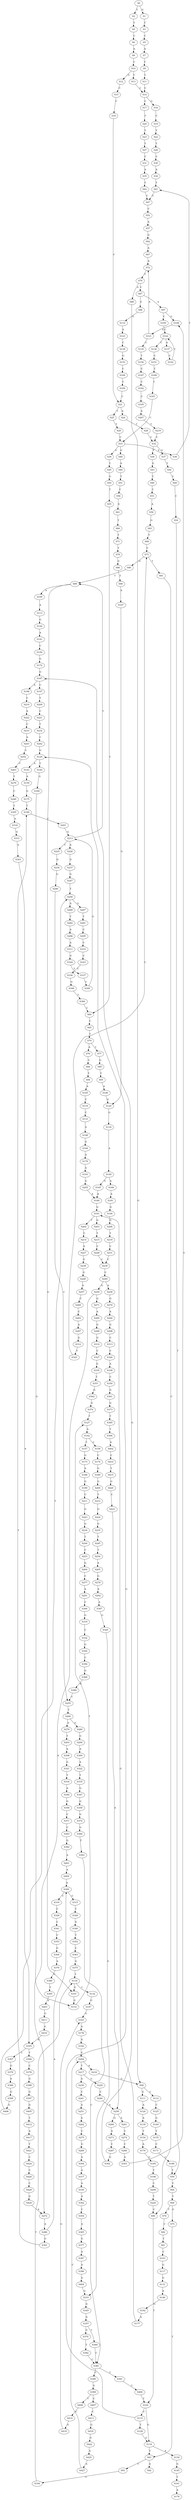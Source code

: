 strict digraph  {
	S0 -> S1 [ label = G ];
	S0 -> S2 [ label = T ];
	S1 -> S3 [ label = T ];
	S2 -> S4 [ label = T ];
	S3 -> S5 [ label = C ];
	S4 -> S6 [ label = C ];
	S5 -> S7 [ label = A ];
	S6 -> S8 [ label = A ];
	S7 -> S9 [ label = C ];
	S8 -> S10 [ label = C ];
	S9 -> S11 [ label = T ];
	S10 -> S12 [ label = G ];
	S10 -> S13 [ label = T ];
	S11 -> S14 [ label = C ];
	S12 -> S15 [ label = C ];
	S13 -> S14 [ label = C ];
	S14 -> S16 [ label = G ];
	S14 -> S17 [ label = C ];
	S15 -> S18 [ label = C ];
	S16 -> S19 [ label = C ];
	S17 -> S20 [ label = T ];
	S18 -> S21 [ label = C ];
	S19 -> S22 [ label = T ];
	S20 -> S23 [ label = T ];
	S21 -> S24 [ label = A ];
	S21 -> S25 [ label = T ];
	S22 -> S26 [ label = T ];
	S23 -> S27 [ label = T ];
	S24 -> S28 [ label = T ];
	S25 -> S29 [ label = T ];
	S26 -> S30 [ label = C ];
	S27 -> S31 [ label = C ];
	S28 -> S32 [ label = C ];
	S29 -> S33 [ label = C ];
	S30 -> S34 [ label = A ];
	S31 -> S35 [ label = A ];
	S32 -> S36 [ label = T ];
	S32 -> S37 [ label = G ];
	S33 -> S38 [ label = A ];
	S33 -> S39 [ label = C ];
	S33 -> S40 [ label = G ];
	S34 -> S41 [ label = T ];
	S35 -> S42 [ label = T ];
	S36 -> S43 [ label = G ];
	S37 -> S44 [ label = T ];
	S38 -> S41 [ label = T ];
	S39 -> S45 [ label = T ];
	S40 -> S46 [ label = A ];
	S41 -> S47 [ label = C ];
	S42 -> S47 [ label = C ];
	S43 -> S48 [ label = C ];
	S44 -> S49 [ label = C ];
	S45 -> S50 [ label = G ];
	S46 -> S51 [ label = T ];
	S47 -> S52 [ label = C ];
	S48 -> S53 [ label = C ];
	S49 -> S54 [ label = C ];
	S50 -> S55 [ label = T ];
	S51 -> S56 [ label = C ];
	S52 -> S57 [ label = A ];
	S53 -> S58 [ label = A ];
	S54 -> S59 [ label = T ];
	S55 -> S60 [ label = C ];
	S56 -> S61 [ label = G ];
	S57 -> S62 [ label = G ];
	S58 -> S63 [ label = G ];
	S59 -> S64 [ label = C ];
	S60 -> S65 [ label = C ];
	S61 -> S66 [ label = T ];
	S62 -> S67 [ label = A ];
	S63 -> S68 [ label = T ];
	S64 -> S69 [ label = T ];
	S65 -> S70 [ label = T ];
	S66 -> S71 [ label = T ];
	S67 -> S72 [ label = A ];
	S68 -> S73 [ label = C ];
	S69 -> S74 [ label = T ];
	S69 -> S75 [ label = G ];
	S70 -> S76 [ label = A ];
	S70 -> S77 [ label = T ];
	S71 -> S78 [ label = T ];
	S72 -> S79 [ label = C ];
	S73 -> S80 [ label = G ];
	S73 -> S81 [ label = T ];
	S74 -> S82 [ label = C ];
	S75 -> S83 [ label = T ];
	S76 -> S84 [ label = C ];
	S77 -> S85 [ label = G ];
	S78 -> S86 [ label = G ];
	S79 -> S87 [ label = C ];
	S79 -> S88 [ label = A ];
	S80 -> S89 [ label = T ];
	S81 -> S90 [ label = C ];
	S82 -> S91 [ label = T ];
	S83 -> S92 [ label = A ];
	S83 -> S93 [ label = C ];
	S84 -> S94 [ label = T ];
	S85 -> S95 [ label = T ];
	S86 -> S96 [ label = T ];
	S87 -> S97 [ label = A ];
	S87 -> S98 [ label = G ];
	S88 -> S99 [ label = G ];
	S89 -> S100 [ label = A ];
	S89 -> S101 [ label = G ];
	S90 -> S102 [ label = T ];
	S91 -> S103 [ label = C ];
	S93 -> S104 [ label = G ];
	S94 -> S105 [ label = A ];
	S95 -> S106 [ label = A ];
	S96 -> S107 [ label = A ];
	S97 -> S108 [ label = G ];
	S97 -> S109 [ label = C ];
	S98 -> S110 [ label = G ];
	S99 -> S111 [ label = G ];
	S99 -> S112 [ label = C ];
	S100 -> S113 [ label = A ];
	S101 -> S114 [ label = G ];
	S102 -> S115 [ label = C ];
	S102 -> S116 [ label = G ];
	S103 -> S117 [ label = G ];
	S104 -> S118 [ label = T ];
	S105 -> S119 [ label = C ];
	S106 -> S120 [ label = G ];
	S107 -> S120 [ label = G ];
	S108 -> S121 [ label = A ];
	S109 -> S122 [ label = C ];
	S110 -> S123 [ label = A ];
	S111 -> S124 [ label = A ];
	S112 -> S125 [ label = C ];
	S113 -> S126 [ label = G ];
	S114 -> S127 [ label = T ];
	S115 -> S128 [ label = T ];
	S115 -> S129 [ label = G ];
	S116 -> S130 [ label = A ];
	S116 -> S83 [ label = T ];
	S117 -> S131 [ label = G ];
	S118 -> S132 [ label = C ];
	S118 -> S101 [ label = G ];
	S119 -> S133 [ label = C ];
	S120 -> S134 [ label = G ];
	S121 -> S135 [ label = C ];
	S121 -> S72 [ label = A ];
	S122 -> S136 [ label = C ];
	S122 -> S137 [ label = A ];
	S123 -> S138 [ label = C ];
	S124 -> S139 [ label = A ];
	S125 -> S140 [ label = G ];
	S126 -> S141 [ label = A ];
	S127 -> S142 [ label = A ];
	S128 -> S116 [ label = G ];
	S129 -> S143 [ label = A ];
	S129 -> S144 [ label = T ];
	S130 -> S145 [ label = G ];
	S131 -> S146 [ label = A ];
	S132 -> S147 [ label = G ];
	S133 -> S148 [ label = A ];
	S134 -> S149 [ label = A ];
	S135 -> S150 [ label = T ];
	S136 -> S151 [ label = C ];
	S137 -> S152 [ label = C ];
	S138 -> S153 [ label = G ];
	S139 -> S154 [ label = T ];
	S140 -> S155 [ label = T ];
	S141 -> S156 [ label = C ];
	S142 -> S157 [ label = T ];
	S142 -> S158 [ label = C ];
	S143 -> S159 [ label = A ];
	S144 -> S160 [ label = G ];
	S145 -> S161 [ label = T ];
	S146 -> S162 [ label = G ];
	S147 -> S163 [ label = G ];
	S148 -> S164 [ label = G ];
	S149 -> S165 [ label = G ];
	S149 -> S166 [ label = A ];
	S150 -> S167 [ label = C ];
	S151 -> S168 [ label = T ];
	S152 -> S122 [ label = C ];
	S153 -> S169 [ label = C ];
	S154 -> S170 [ label = A ];
	S155 -> S171 [ label = C ];
	S156 -> S172 [ label = G ];
	S157 -> S173 [ label = G ];
	S158 -> S174 [ label = C ];
	S159 -> S175 [ label = G ];
	S160 -> S114 [ label = G ];
	S161 -> S176 [ label = A ];
	S162 -> S177 [ label = A ];
	S163 -> S178 [ label = A ];
	S164 -> S179 [ label = G ];
	S165 -> S180 [ label = A ];
	S166 -> S181 [ label = A ];
	S167 -> S182 [ label = C ];
	S168 -> S183 [ label = T ];
	S169 -> S184 [ label = C ];
	S170 -> S185 [ label = G ];
	S171 -> S186 [ label = C ];
	S172 -> S187 [ label = G ];
	S173 -> S188 [ label = A ];
	S174 -> S189 [ label = G ];
	S175 -> S190 [ label = T ];
	S177 -> S191 [ label = G ];
	S178 -> S192 [ label = A ];
	S179 -> S193 [ label = A ];
	S180 -> S191 [ label = G ];
	S181 -> S194 [ label = G ];
	S182 -> S195 [ label = C ];
	S183 -> S33 [ label = C ];
	S184 -> S21 [ label = C ];
	S185 -> S196 [ label = T ];
	S186 -> S59 [ label = T ];
	S187 -> S197 [ label = C ];
	S187 -> S198 [ label = A ];
	S188 -> S199 [ label = G ];
	S189 -> S200 [ label = G ];
	S190 -> S201 [ label = C ];
	S191 -> S202 [ label = T ];
	S191 -> S203 [ label = G ];
	S192 -> S204 [ label = C ];
	S193 -> S205 [ label = G ];
	S194 -> S206 [ label = G ];
	S195 -> S207 [ label = A ];
	S196 -> S208 [ label = C ];
	S197 -> S209 [ label = T ];
	S198 -> S210 [ label = C ];
	S199 -> S211 [ label = C ];
	S200 -> S212 [ label = T ];
	S201 -> S213 [ label = G ];
	S202 -> S214 [ label = C ];
	S203 -> S215 [ label = T ];
	S204 -> S216 [ label = A ];
	S204 -> S217 [ label = T ];
	S205 -> S180 [ label = A ];
	S206 -> S218 [ label = T ];
	S207 -> S219 [ label = T ];
	S208 -> S220 [ label = T ];
	S209 -> S221 [ label = C ];
	S210 -> S222 [ label = A ];
	S211 -> S223 [ label = G ];
	S212 -> S224 [ label = G ];
	S213 -> S225 [ label = C ];
	S213 -> S89 [ label = T ];
	S213 -> S226 [ label = A ];
	S214 -> S227 [ label = A ];
	S215 -> S228 [ label = C ];
	S216 -> S99 [ label = G ];
	S217 -> S229 [ label = G ];
	S217 -> S230 [ label = A ];
	S218 -> S231 [ label = C ];
	S219 -> S32 [ label = C ];
	S220 -> S90 [ label = C ];
	S221 -> S232 [ label = T ];
	S222 -> S233 [ label = C ];
	S223 -> S234 [ label = G ];
	S224 -> S235 [ label = G ];
	S225 -> S236 [ label = G ];
	S226 -> S237 [ label = G ];
	S227 -> S238 [ label = G ];
	S228 -> S239 [ label = C ];
	S229 -> S240 [ label = C ];
	S230 -> S241 [ label = C ];
	S231 -> S239 [ label = C ];
	S232 -> S242 [ label = C ];
	S233 -> S243 [ label = A ];
	S234 -> S244 [ label = T ];
	S235 -> S245 [ label = T ];
	S236 -> S246 [ label = G ];
	S237 -> S247 [ label = G ];
	S238 -> S248 [ label = G ];
	S239 -> S249 [ label = C ];
	S240 -> S250 [ label = A ];
	S241 -> S251 [ label = A ];
	S242 -> S129 [ label = G ];
	S243 -> S252 [ label = C ];
	S244 -> S253 [ label = C ];
	S245 -> S254 [ label = T ];
	S246 -> S255 [ label = C ];
	S247 -> S256 [ label = T ];
	S248 -> S257 [ label = A ];
	S249 -> S258 [ label = A ];
	S249 -> S259 [ label = G ];
	S250 -> S260 [ label = G ];
	S250 -> S261 [ label = A ];
	S251 -> S262 [ label = A ];
	S252 -> S263 [ label = C ];
	S253 -> S264 [ label = G ];
	S254 -> S265 [ label = A ];
	S255 -> S266 [ label = T ];
	S256 -> S267 [ label = G ];
	S256 -> S268 [ label = A ];
	S257 -> S269 [ label = C ];
	S258 -> S270 [ label = G ];
	S259 -> S271 [ label = G ];
	S259 -> S272 [ label = A ];
	S260 -> S273 [ label = A ];
	S261 -> S274 [ label = C ];
	S262 -> S275 [ label = C ];
	S263 -> S276 [ label = T ];
	S264 -> S277 [ label = C ];
	S265 -> S278 [ label = G ];
	S266 -> S279 [ label = A ];
	S266 -> S280 [ label = G ];
	S267 -> S281 [ label = T ];
	S268 -> S282 [ label = T ];
	S269 -> S283 [ label = C ];
	S270 -> S284 [ label = A ];
	S271 -> S285 [ label = A ];
	S272 -> S286 [ label = A ];
	S273 -> S287 [ label = C ];
	S274 -> S288 [ label = C ];
	S275 -> S289 [ label = G ];
	S276 -> S290 [ label = C ];
	S277 -> S291 [ label = A ];
	S278 -> S292 [ label = A ];
	S279 -> S293 [ label = T ];
	S280 -> S294 [ label = G ];
	S281 -> S295 [ label = C ];
	S282 -> S296 [ label = A ];
	S283 -> S297 [ label = A ];
	S284 -> S298 [ label = G ];
	S285 -> S299 [ label = G ];
	S286 -> S300 [ label = A ];
	S286 -> S301 [ label = G ];
	S287 -> S302 [ label = G ];
	S288 -> S303 [ label = A ];
	S289 -> S304 [ label = A ];
	S290 -> S305 [ label = T ];
	S291 -> S306 [ label = C ];
	S292 -> S307 [ label = A ];
	S293 -> S308 [ label = A ];
	S294 -> S309 [ label = A ];
	S295 -> S310 [ label = C ];
	S296 -> S311 [ label = A ];
	S297 -> S312 [ label = G ];
	S298 -> S313 [ label = C ];
	S299 -> S314 [ label = G ];
	S300 -> S315 [ label = G ];
	S300 -> S316 [ label = C ];
	S301 -> S190 [ label = T ];
	S302 -> S187 [ label = G ];
	S303 -> S108 [ label = G ];
	S304 -> S317 [ label = A ];
	S305 -> S318 [ label = A ];
	S306 -> S319 [ label = G ];
	S307 -> S320 [ label = G ];
	S308 -> S321 [ label = G ];
	S309 -> S322 [ label = A ];
	S310 -> S323 [ label = C ];
	S311 -> S324 [ label = G ];
	S312 -> S325 [ label = T ];
	S313 -> S326 [ label = C ];
	S314 -> S327 [ label = C ];
	S315 -> S328 [ label = T ];
	S316 -> S329 [ label = C ];
	S317 -> S330 [ label = A ];
	S318 -> S331 [ label = G ];
	S319 -> S332 [ label = C ];
	S320 -> S333 [ label = G ];
	S321 -> S334 [ label = T ];
	S322 -> S335 [ label = T ];
	S323 -> S336 [ label = T ];
	S324 -> S337 [ label = T ];
	S325 -> S73 [ label = C ];
	S326 -> S338 [ label = A ];
	S327 -> S339 [ label = G ];
	S328 -> S340 [ label = G ];
	S329 -> S341 [ label = C ];
	S330 -> S342 [ label = A ];
	S331 -> S343 [ label = A ];
	S332 -> S344 [ label = G ];
	S333 -> S345 [ label = G ];
	S334 -> S346 [ label = A ];
	S335 -> S347 [ label = G ];
	S336 -> S348 [ label = G ];
	S337 -> S349 [ label = C ];
	S338 -> S350 [ label = C ];
	S339 -> S351 [ label = T ];
	S340 -> S352 [ label = T ];
	S341 -> S353 [ label = C ];
	S342 -> S354 [ label = C ];
	S343 -> S355 [ label = A ];
	S344 -> S356 [ label = C ];
	S345 -> S357 [ label = G ];
	S346 -> S358 [ label = G ];
	S347 -> S359 [ label = G ];
	S348 -> S360 [ label = T ];
	S349 -> S213 [ label = G ];
	S350 -> S361 [ label = G ];
	S351 -> S362 [ label = G ];
	S352 -> S363 [ label = C ];
	S353 -> S364 [ label = G ];
	S354 -> S365 [ label = A ];
	S355 -> S366 [ label = T ];
	S355 -> S367 [ label = C ];
	S356 -> S368 [ label = G ];
	S357 -> S369 [ label = T ];
	S357 -> S370 [ label = G ];
	S358 -> S371 [ label = C ];
	S359 -> S372 [ label = G ];
	S360 -> S60 [ label = C ];
	S361 -> S373 [ label = G ];
	S362 -> S374 [ label = G ];
	S363 -> S375 [ label = G ];
	S364 -> S376 [ label = A ];
	S365 -> S377 [ label = G ];
	S366 -> S378 [ label = C ];
	S367 -> S379 [ label = G ];
	S368 -> S380 [ label = G ];
	S369 -> S381 [ label = C ];
	S370 -> S382 [ label = T ];
	S371 -> S383 [ label = C ];
	S372 -> S384 [ label = G ];
	S373 -> S385 [ label = T ];
	S374 -> S127 [ label = T ];
	S375 -> S118 [ label = T ];
	S376 -> S386 [ label = C ];
	S377 -> S387 [ label = A ];
	S378 -> S388 [ label = G ];
	S379 -> S389 [ label = A ];
	S380 -> S255 [ label = C ];
	S381 -> S390 [ label = C ];
	S381 -> S391 [ label = T ];
	S382 -> S381 [ label = C ];
	S383 -> S392 [ label = G ];
	S384 -> S393 [ label = T ];
	S385 -> S394 [ label = T ];
	S386 -> S395 [ label = T ];
	S387 -> S396 [ label = A ];
	S388 -> S397 [ label = G ];
	S389 -> S398 [ label = G ];
	S390 -> S399 [ label = G ];
	S391 -> S400 [ label = C ];
	S392 -> S401 [ label = A ];
	S393 -> S381 [ label = C ];
	S394 -> S402 [ label = A ];
	S395 -> S403 [ label = A ];
	S396 -> S404 [ label = G ];
	S397 -> S405 [ label = G ];
	S398 -> S406 [ label = G ];
	S399 -> S407 [ label = C ];
	S399 -> S408 [ label = T ];
	S400 -> S102 [ label = T ];
	S401 -> S409 [ label = A ];
	S402 -> S410 [ label = C ];
	S403 -> S411 [ label = G ];
	S404 -> S333 [ label = G ];
	S405 -> S412 [ label = T ];
	S406 -> S256 [ label = T ];
	S407 -> S413 [ label = C ];
	S408 -> S414 [ label = C ];
	S409 -> S300 [ label = A ];
	S410 -> S415 [ label = T ];
	S411 -> S416 [ label = A ];
	S412 -> S417 [ label = A ];
	S413 -> S418 [ label = G ];
	S414 -> S419 [ label = G ];
	S415 -> S420 [ label = G ];
	S416 -> S355 [ label = A ];
	S417 -> S421 [ label = T ];
	S418 -> S422 [ label = G ];
	S419 -> S163 [ label = G ];
	S420 -> S423 [ label = C ];
	S421 -> S424 [ label = C ];
	S422 -> S425 [ label = A ];
	S423 -> S250 [ label = A ];
	S424 -> S426 [ label = C ];
	S425 -> S427 [ label = A ];
	S426 -> S428 [ label = C ];
	S427 -> S204 [ label = C ];
	S428 -> S429 [ label = G ];
	S429 -> S272 [ label = A ];
}

